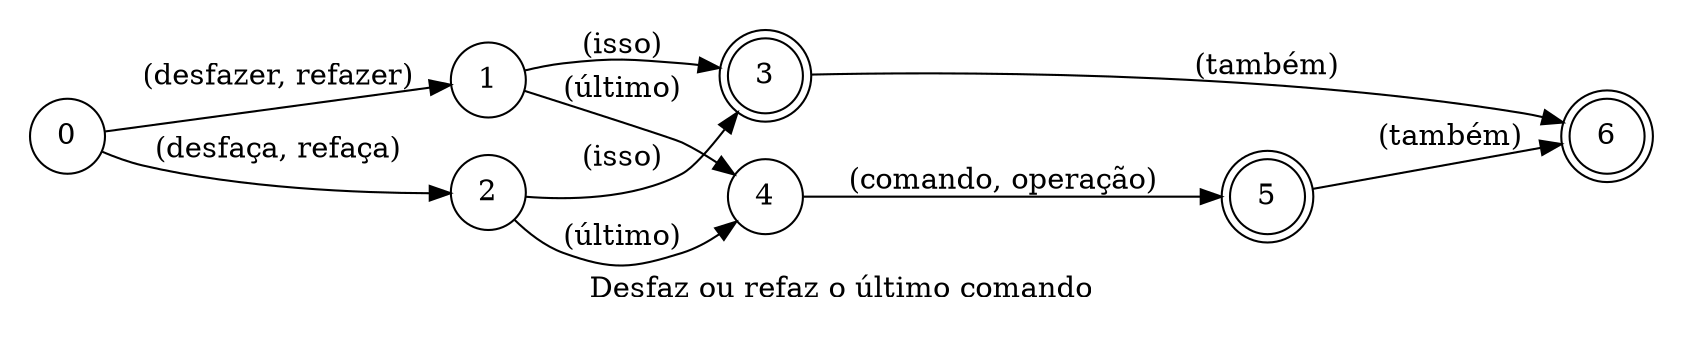 digraph UndoRedo {
    id="undo_redo";
    label="Desfaz ou refaz o último comando";
    lang="pt-BR";
    langName="Português";
    pad="0.2";
    rankdir=LR;
    node[shape=doublecircle]; 3 5 6;
    node[shape=circle];

    0 -> 1 [label="(desfazer, refazer)", store=task];
    0 -> 2 [label="(desfaça, refaça)", store=task];
    {1 2} -> 3 [label="(isso)"];
    {1 2} -> 4 [label="(último)"];
    4 -> 5 [label="(comando, operação)"];
    {3 5} -> 6 [label="(também)"];

    title="Refazer ou desfazer a última operação";
    desc="Refazer ou desfazer a última operação, usado para corrgir erros.";
    examples="
        desfaça isso,
        desfazer isto,
        desfaça a última operação,
        refaça isso,
        refazer a última operação
    ";
}